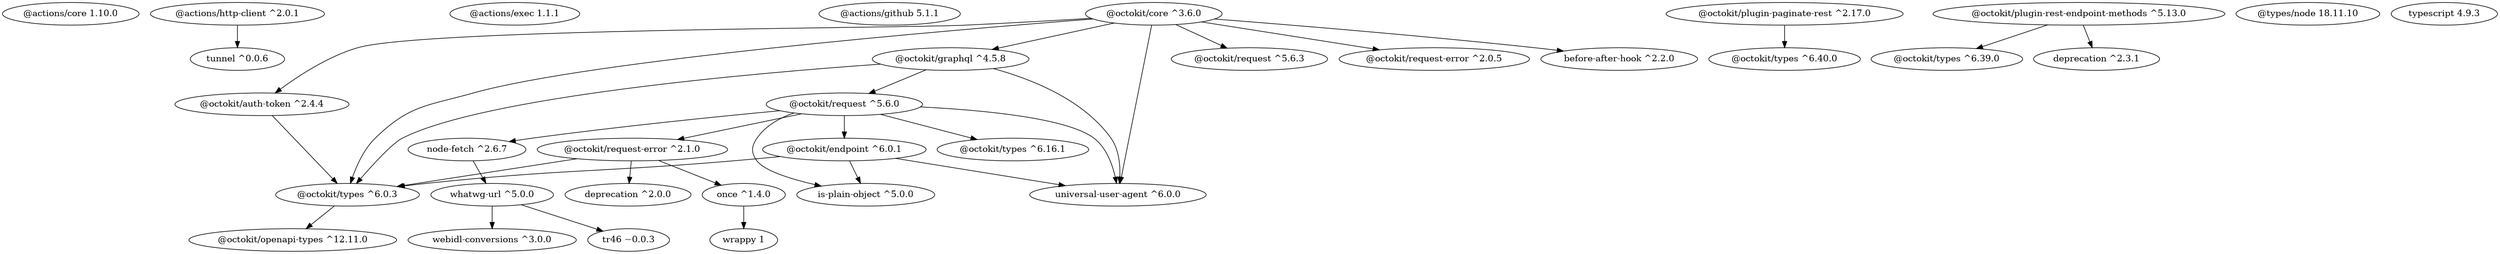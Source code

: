 ' @startuml
' digraph foo {
' "@actions/core 1.10.0"
' "tunnel ^0.0.6" -> "@actions/http-client ^2.0.1"
' "@actions/exec 1.1.1"
' "@actions/github 5.1.1"
' "@octokit/openapi-types ^12.11.0" -> "@octokit/types ^6.0.3"
' "@octokit/types ^6.0.3" -> "@octokit/auth-token ^2.4.4"
' "@octokit/auth-token ^2.4.4" -> "@octokit/core ^3.6.0"
' "@octokit/types ^6.0.3" -> "@octokit/endpoint ^6.0.1"
' "is-plain-object ^5.0.0" -> "@octokit/endpoint ^6.0.1"
' "universal-user-agent ^6.0.0" -> "@octokit/endpoint ^6.0.1"
' "@octokit/endpoint ^6.0.1" -> "@octokit/request ^5.6.0"
' "@octokit/types ^6.0.3" -> "@octokit/request-error ^2.1.0"
' "deprecation ^2.0.0" -> "@octokit/request-error ^2.1.0"
' "wrappy 1" -> "once ^1.4.0"
' "once ^1.4.0" -> "@octokit/request-error ^2.1.0"
' "@octokit/request-error ^2.1.0" -> "@octokit/request ^5.6.0"
' "@octokit/types ^6.16.1" -> "@octokit/request ^5.6.0"
' "is-plain-object ^5.0.0" -> "@octokit/request ^5.6.0"
' "tr46 ~0.0.3" -> "whatwg-url ^5.0.0"
' "webidl-conversions ^3.0.0" -> "whatwg-url ^5.0.0"
' "whatwg-url ^5.0.0" -> "node-fetch ^2.6.7"
' "node-fetch ^2.6.7" -> "@octokit/request ^5.6.0"
' "universal-user-agent ^6.0.0" -> "@octokit/request ^5.6.0"
' "@octokit/request ^5.6.0" -> "@octokit/graphql ^4.5.8"
' "@octokit/types ^6.0.3" -> "@octokit/graphql ^4.5.8"
' "universal-user-agent ^6.0.0" -> "@octokit/graphql ^4.5.8"
' "@octokit/graphql ^4.5.8" -> "@octokit/core ^3.6.0"
' "@octokit/request ^5.6.3" -> "@octokit/core ^3.6.0"
' "@octokit/request-error ^2.0.5" -> "@octokit/core ^3.6.0"
' "@octokit/types ^6.0.3" -> "@octokit/core ^3.6.0"
' "before-after-hook ^2.2.0" -> "@octokit/core ^3.6.0"
' "universal-user-agent ^6.0.0" -> "@octokit/core ^3.6.0"
' "@octokit/types ^6.40.0" -> "@octokit/plugin-paginate-rest ^2.17.0"
' "@octokit/types ^6.39.0" -> "@octokit/plugin-rest-endpoint-methods ^5.13.0"
' "deprecation ^2.3.1" -> "@octokit/plugin-rest-endpoint-methods ^5.13.0"
' "@types/node 18.11.10"
' "typescript 4.9.3"
' }
' @enduml

@startuml
digraph foo {
"@actions/core 1.10.0"
"@actions/http-client ^2.0.1" -> "tunnel ^0.0.6"
"@actions/exec 1.1.1"
"@actions/github 5.1.1"
"@octokit/types ^6.0.3" -> "@octokit/openapi-types ^12.11.0"
"@octokit/auth-token ^2.4.4" -> "@octokit/types ^6.0.3"
"@octokit/core ^3.6.0" -> "@octokit/auth-token ^2.4.4"
"@octokit/endpoint ^6.0.1" -> "@octokit/types ^6.0.3"
"@octokit/endpoint ^6.0.1" -> "is-plain-object ^5.0.0"
"@octokit/endpoint ^6.0.1" -> "universal-user-agent ^6.0.0"
"@octokit/request ^5.6.0" -> "@octokit/endpoint ^6.0.1"
"@octokit/request-error ^2.1.0" -> "@octokit/types ^6.0.3"
"@octokit/request-error ^2.1.0" -> "deprecation ^2.0.0"
"once ^1.4.0" -> "wrappy 1"
"@octokit/request-error ^2.1.0" -> "once ^1.4.0"
"@octokit/request ^5.6.0" -> "@octokit/request-error ^2.1.0"
"@octokit/request ^5.6.0" -> "@octokit/types ^6.16.1"
"@octokit/request ^5.6.0" -> "is-plain-object ^5.0.0"
"whatwg-url ^5.0.0" -> "tr46 ~0.0.3"
"whatwg-url ^5.0.0" -> "webidl-conversions ^3.0.0"
"node-fetch ^2.6.7" -> "whatwg-url ^5.0.0"
"@octokit/request ^5.6.0" -> "node-fetch ^2.6.7"
"@octokit/request ^5.6.0" -> "universal-user-agent ^6.0.0"
"@octokit/graphql ^4.5.8" -> "@octokit/request ^5.6.0"
"@octokit/graphql ^4.5.8" -> "@octokit/types ^6.0.3"
"@octokit/graphql ^4.5.8" -> "universal-user-agent ^6.0.0"
"@octokit/core ^3.6.0" -> "@octokit/graphql ^4.5.8"
"@octokit/core ^3.6.0" -> "@octokit/request ^5.6.3"
"@octokit/core ^3.6.0" -> "@octokit/request-error ^2.0.5"
"@octokit/core ^3.6.0" -> "@octokit/types ^6.0.3"
"@octokit/core ^3.6.0" -> "before-after-hook ^2.2.0"
"@octokit/core ^3.6.0" -> "universal-user-agent ^6.0.0"
"@octokit/plugin-paginate-rest ^2.17.0" -> "@octokit/types ^6.40.0"
"@octokit/plugin-rest-endpoint-methods ^5.13.0" -> "@octokit/types ^6.39.0"
"@octokit/plugin-rest-endpoint-methods ^5.13.0" -> "deprecation ^2.3.1"
"@types/node 18.11.10"
"typescript 4.9.3"
}
@enduml